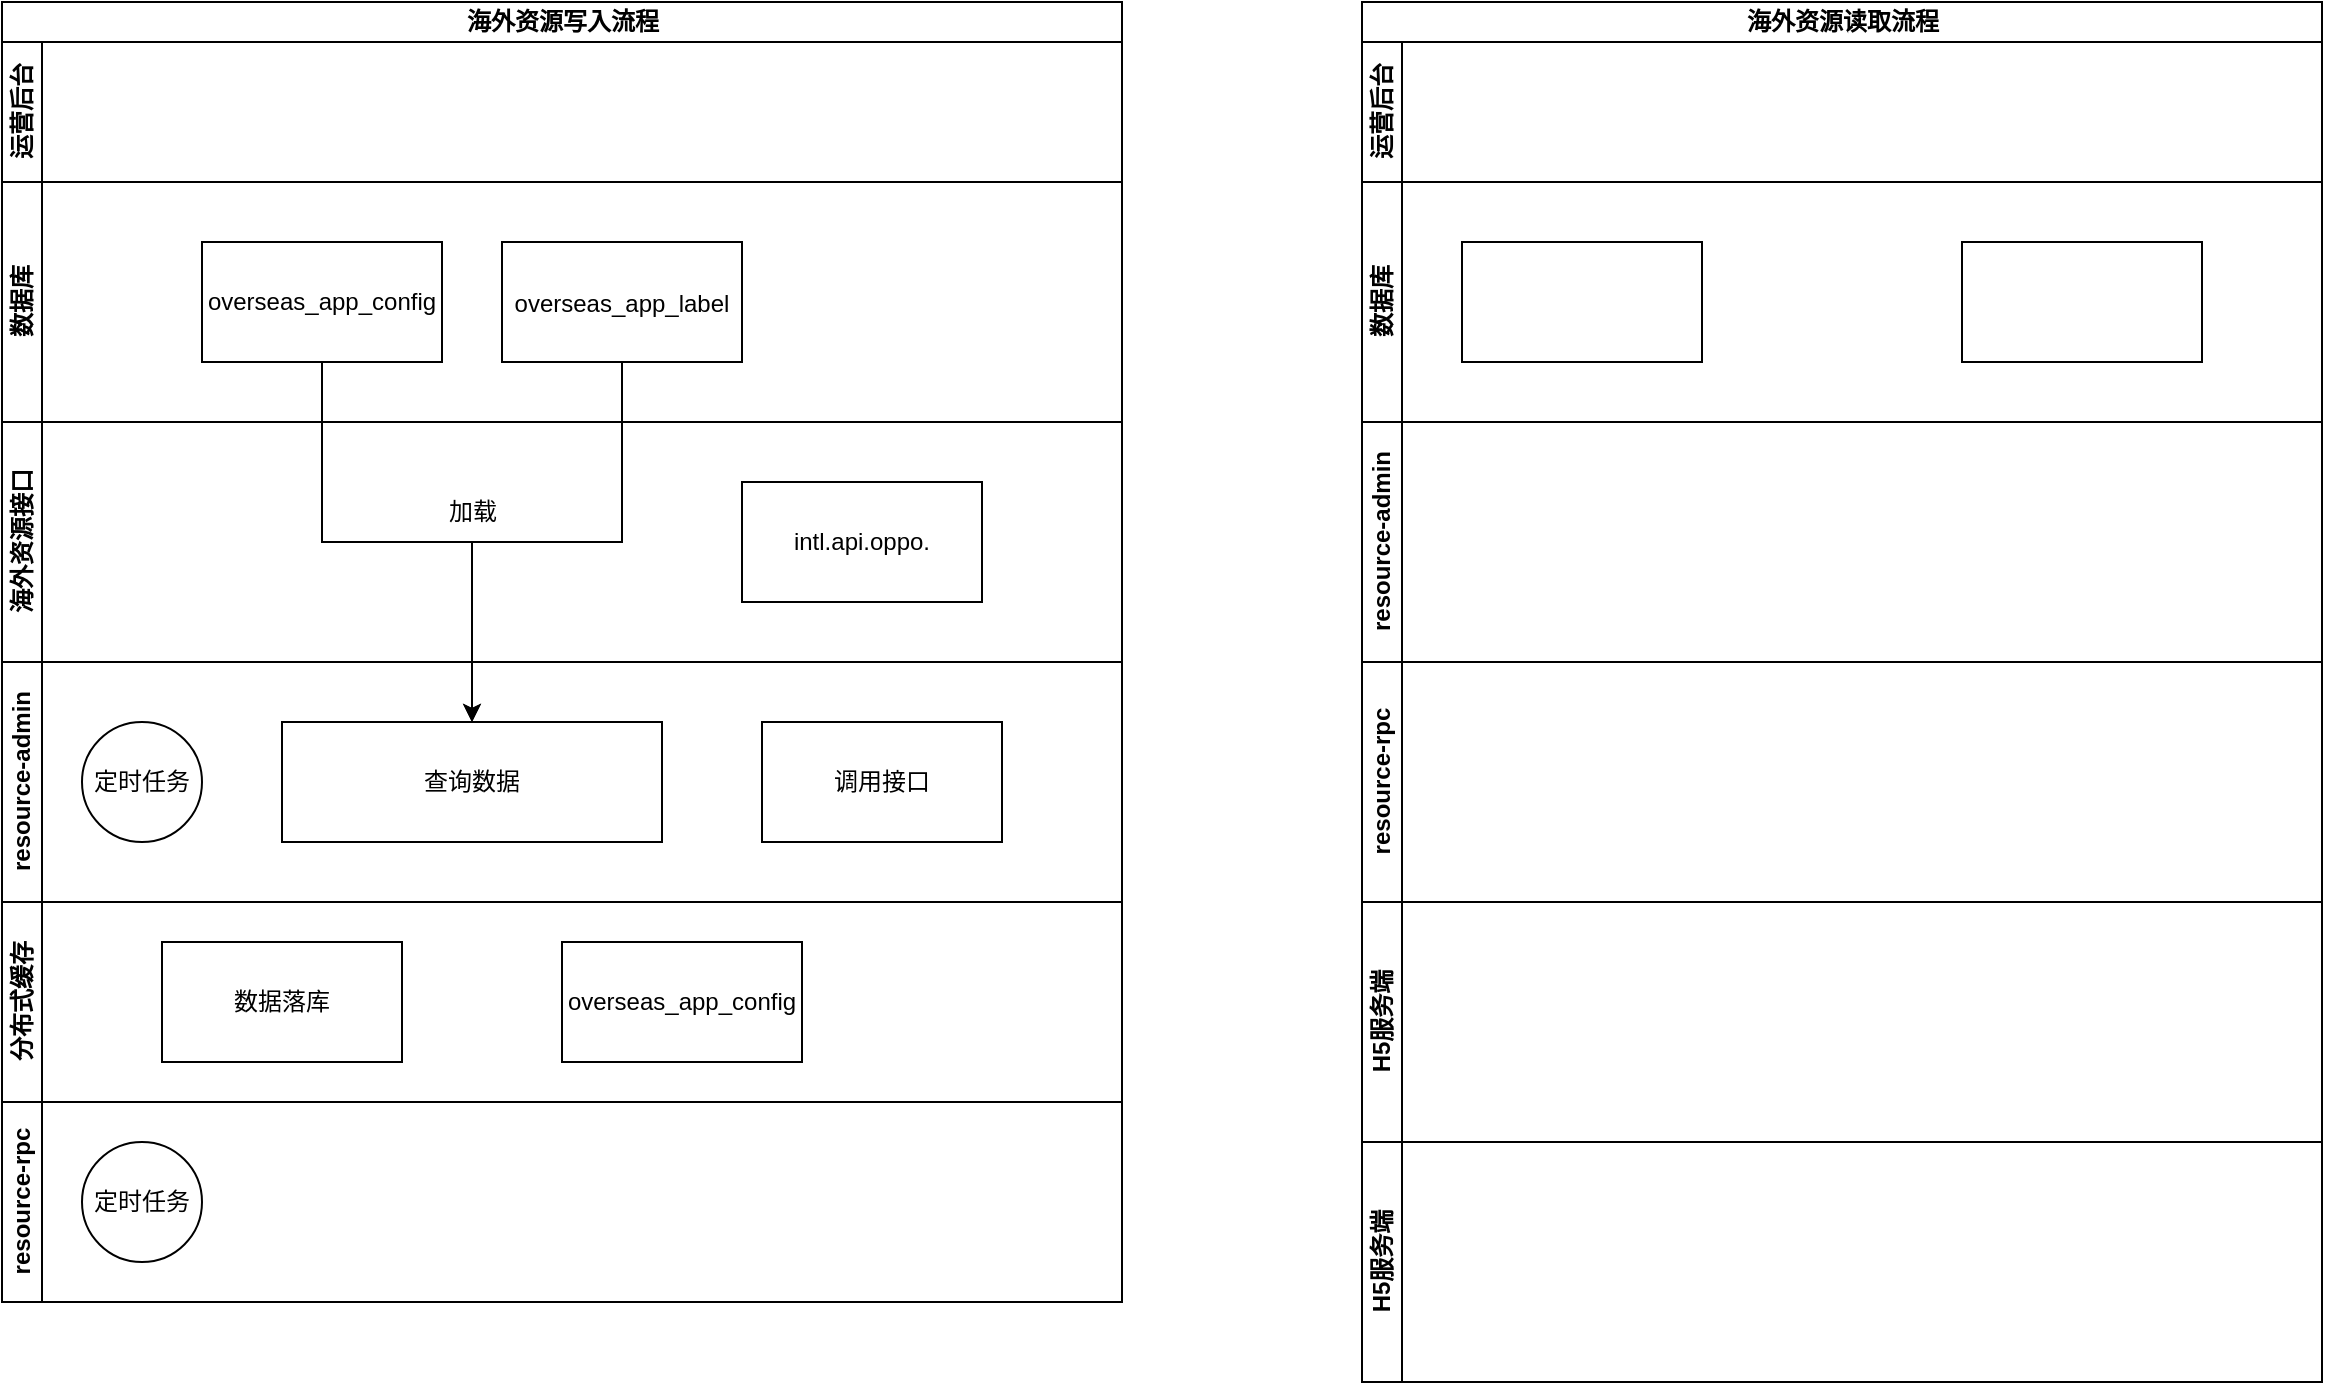 <mxfile version="21.8.2" type="github">
  <diagram name="第 1 页" id="R1pX3bboMI2ceJxk94YC">
    <mxGraphModel dx="791" dy="415" grid="1" gridSize="10" guides="1" tooltips="1" connect="1" arrows="1" fold="1" page="1" pageScale="1" pageWidth="827" pageHeight="1169" math="0" shadow="0">
      <root>
        <mxCell id="0" />
        <mxCell id="1" parent="0" />
        <mxCell id="YkHYq3g6I9ERcJjr3e46-13" value="海外资源写入流程" style="swimlane;childLayout=stackLayout;resizeParent=1;resizeParentMax=0;horizontal=1;startSize=20;horizontalStack=0;html=1;" vertex="1" parent="1">
          <mxGeometry x="90" y="740" width="560" height="650" as="geometry" />
        </mxCell>
        <mxCell id="YkHYq3g6I9ERcJjr3e46-14" value="运营后台" style="swimlane;startSize=20;horizontal=0;html=1;" vertex="1" parent="YkHYq3g6I9ERcJjr3e46-13">
          <mxGeometry y="20" width="560" height="70" as="geometry" />
        </mxCell>
        <mxCell id="YkHYq3g6I9ERcJjr3e46-15" value="数据库" style="swimlane;startSize=20;horizontal=0;html=1;" vertex="1" parent="YkHYq3g6I9ERcJjr3e46-13">
          <mxGeometry y="90" width="560" height="120" as="geometry" />
        </mxCell>
        <mxCell id="YkHYq3g6I9ERcJjr3e46-22" value="overseas_app_config" style="whiteSpace=wrap;html=1;" vertex="1" parent="YkHYq3g6I9ERcJjr3e46-15">
          <mxGeometry x="100" y="30" width="120" height="60" as="geometry" />
        </mxCell>
        <mxCell id="YkHYq3g6I9ERcJjr3e46-23" value="&lt;div style=&quot;line-height: 100%;&quot; data-language=&quot;plain&quot; class=&quot;ql-code-block ql-long-284244 ql-direction-ltr ql-authorBlock-284244&quot;&gt;overseas_app_label&lt;/div&gt;" style="whiteSpace=wrap;html=1;" vertex="1" parent="YkHYq3g6I9ERcJjr3e46-15">
          <mxGeometry x="250" y="30" width="120" height="60" as="geometry" />
        </mxCell>
        <mxCell id="YkHYq3g6I9ERcJjr3e46-16" value="海外资源接口" style="swimlane;startSize=20;horizontal=0;html=1;" vertex="1" parent="YkHYq3g6I9ERcJjr3e46-13">
          <mxGeometry y="210" width="560" height="120" as="geometry" />
        </mxCell>
        <mxCell id="YkHYq3g6I9ERcJjr3e46-45" value="intl.api.oppo." style="whiteSpace=wrap;html=1;" vertex="1" parent="YkHYq3g6I9ERcJjr3e46-16">
          <mxGeometry x="370" y="30" width="120" height="60" as="geometry" />
        </mxCell>
        <mxCell id="YkHYq3g6I9ERcJjr3e46-50" value="加载" style="text;html=1;align=center;verticalAlign=middle;resizable=0;points=[];autosize=1;strokeColor=none;fillColor=none;" vertex="1" parent="YkHYq3g6I9ERcJjr3e46-16">
          <mxGeometry x="210" y="30" width="50" height="30" as="geometry" />
        </mxCell>
        <mxCell id="YkHYq3g6I9ERcJjr3e46-18" value="resource-admin" style="swimlane;startSize=20;horizontal=0;html=1;" vertex="1" parent="YkHYq3g6I9ERcJjr3e46-13">
          <mxGeometry y="330" width="560" height="120" as="geometry" />
        </mxCell>
        <mxCell id="YkHYq3g6I9ERcJjr3e46-34" value="定时任务" style="ellipse;whiteSpace=wrap;html=1;aspect=fixed;" vertex="1" parent="YkHYq3g6I9ERcJjr3e46-18">
          <mxGeometry x="40" y="30" width="60" height="60" as="geometry" />
        </mxCell>
        <mxCell id="YkHYq3g6I9ERcJjr3e46-47" value="查询数据" style="whiteSpace=wrap;html=1;" vertex="1" parent="YkHYq3g6I9ERcJjr3e46-18">
          <mxGeometry x="140" y="30" width="190" height="60" as="geometry" />
        </mxCell>
        <mxCell id="YkHYq3g6I9ERcJjr3e46-51" value="调用接口" style="whiteSpace=wrap;html=1;" vertex="1" parent="YkHYq3g6I9ERcJjr3e46-18">
          <mxGeometry x="380" y="30" width="120" height="60" as="geometry" />
        </mxCell>
        <mxCell id="YkHYq3g6I9ERcJjr3e46-35" value="分布式缓存" style="swimlane;startSize=20;horizontal=0;html=1;" vertex="1" parent="YkHYq3g6I9ERcJjr3e46-13">
          <mxGeometry y="450" width="560" height="100" as="geometry" />
        </mxCell>
        <mxCell id="YkHYq3g6I9ERcJjr3e46-38" value="数据落库" style="whiteSpace=wrap;html=1;" vertex="1" parent="YkHYq3g6I9ERcJjr3e46-35">
          <mxGeometry x="80" y="20" width="120" height="60" as="geometry" />
        </mxCell>
        <mxCell id="YkHYq3g6I9ERcJjr3e46-40" value="overseas_app_config" style="whiteSpace=wrap;html=1;" vertex="1" parent="YkHYq3g6I9ERcJjr3e46-35">
          <mxGeometry x="280" y="20" width="120" height="60" as="geometry" />
        </mxCell>
        <mxCell id="YkHYq3g6I9ERcJjr3e46-36" value="resource-rpc" style="swimlane;startSize=20;horizontal=0;html=1;" vertex="1" parent="YkHYq3g6I9ERcJjr3e46-13">
          <mxGeometry y="550" width="560" height="100" as="geometry" />
        </mxCell>
        <mxCell id="YkHYq3g6I9ERcJjr3e46-41" value="定时任务" style="ellipse;whiteSpace=wrap;html=1;aspect=fixed;" vertex="1" parent="YkHYq3g6I9ERcJjr3e46-36">
          <mxGeometry x="40" y="20" width="60" height="60" as="geometry" />
        </mxCell>
        <mxCell id="YkHYq3g6I9ERcJjr3e46-48" style="edgeStyle=orthogonalEdgeStyle;rounded=0;orthogonalLoop=1;jettySize=auto;html=1;entryX=0.5;entryY=0;entryDx=0;entryDy=0;" edge="1" parent="YkHYq3g6I9ERcJjr3e46-13" source="YkHYq3g6I9ERcJjr3e46-22" target="YkHYq3g6I9ERcJjr3e46-47">
          <mxGeometry relative="1" as="geometry" />
        </mxCell>
        <mxCell id="YkHYq3g6I9ERcJjr3e46-49" style="edgeStyle=orthogonalEdgeStyle;rounded=0;orthogonalLoop=1;jettySize=auto;html=1;entryX=0.5;entryY=0;entryDx=0;entryDy=0;" edge="1" parent="YkHYq3g6I9ERcJjr3e46-13" source="YkHYq3g6I9ERcJjr3e46-23" target="YkHYq3g6I9ERcJjr3e46-47">
          <mxGeometry relative="1" as="geometry" />
        </mxCell>
        <mxCell id="YkHYq3g6I9ERcJjr3e46-24" value="海外资源读取流程" style="swimlane;childLayout=stackLayout;resizeParent=1;resizeParentMax=0;horizontal=1;startSize=20;horizontalStack=0;html=1;" vertex="1" parent="1">
          <mxGeometry x="770" y="740" width="480" height="690" as="geometry" />
        </mxCell>
        <mxCell id="YkHYq3g6I9ERcJjr3e46-25" value="运营后台" style="swimlane;startSize=20;horizontal=0;html=1;" vertex="1" parent="YkHYq3g6I9ERcJjr3e46-24">
          <mxGeometry y="20" width="480" height="70" as="geometry" />
        </mxCell>
        <mxCell id="YkHYq3g6I9ERcJjr3e46-26" value="数据库" style="swimlane;startSize=20;horizontal=0;html=1;" vertex="1" parent="YkHYq3g6I9ERcJjr3e46-24">
          <mxGeometry y="90" width="480" height="120" as="geometry" />
        </mxCell>
        <mxCell id="YkHYq3g6I9ERcJjr3e46-27" value="" style="whiteSpace=wrap;html=1;" vertex="1" parent="YkHYq3g6I9ERcJjr3e46-26">
          <mxGeometry x="50" y="30" width="120" height="60" as="geometry" />
        </mxCell>
        <mxCell id="YkHYq3g6I9ERcJjr3e46-28" value="" style="whiteSpace=wrap;html=1;" vertex="1" parent="YkHYq3g6I9ERcJjr3e46-26">
          <mxGeometry x="300" y="30" width="120" height="60" as="geometry" />
        </mxCell>
        <mxCell id="YkHYq3g6I9ERcJjr3e46-29" value="resource-admin" style="swimlane;startSize=20;horizontal=0;html=1;" vertex="1" parent="YkHYq3g6I9ERcJjr3e46-24">
          <mxGeometry y="210" width="480" height="120" as="geometry" />
        </mxCell>
        <mxCell id="YkHYq3g6I9ERcJjr3e46-30" value="resource-rpc" style="swimlane;startSize=20;horizontal=0;html=1;" vertex="1" parent="YkHYq3g6I9ERcJjr3e46-24">
          <mxGeometry y="330" width="480" height="120" as="geometry" />
        </mxCell>
        <mxCell id="YkHYq3g6I9ERcJjr3e46-31" value="H5服务端" style="swimlane;startSize=20;horizontal=0;html=1;" vertex="1" parent="YkHYq3g6I9ERcJjr3e46-24">
          <mxGeometry y="450" width="480" height="120" as="geometry" />
        </mxCell>
        <mxCell id="YkHYq3g6I9ERcJjr3e46-32" value="H5服务端" style="swimlane;startSize=20;horizontal=0;html=1;" vertex="1" parent="YkHYq3g6I9ERcJjr3e46-24">
          <mxGeometry y="570" width="480" height="120" as="geometry" />
        </mxCell>
      </root>
    </mxGraphModel>
  </diagram>
</mxfile>
